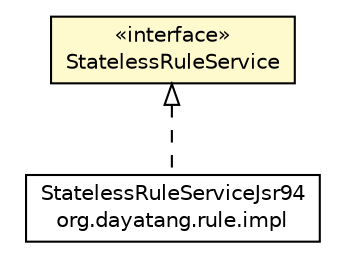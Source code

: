 #!/usr/local/bin/dot
#
# Class diagram 
# Generated by UMLGraph version R5_6_6-8-g8d7759 (http://www.umlgraph.org/)
#

digraph G {
	edge [fontname="Helvetica",fontsize=10,labelfontname="Helvetica",labelfontsize=10];
	node [fontname="Helvetica",fontsize=10,shape=plaintext];
	nodesep=0.25;
	ranksep=0.5;
	// org.dayatang.rule.impl.StatelessRuleServiceJsr94
	c89699 [label=<<table title="org.dayatang.rule.impl.StatelessRuleServiceJsr94" border="0" cellborder="1" cellspacing="0" cellpadding="2" port="p" href="./impl/StatelessRuleServiceJsr94.html">
		<tr><td><table border="0" cellspacing="0" cellpadding="1">
<tr><td align="center" balign="center"> StatelessRuleServiceJsr94 </td></tr>
<tr><td align="center" balign="center"> org.dayatang.rule.impl </td></tr>
		</table></td></tr>
		</table>>, URL="./impl/StatelessRuleServiceJsr94.html", fontname="Helvetica", fontcolor="black", fontsize=10.0];
	// org.dayatang.rule.StatelessRuleService
	c89702 [label=<<table title="org.dayatang.rule.StatelessRuleService" border="0" cellborder="1" cellspacing="0" cellpadding="2" port="p" bgcolor="lemonChiffon" href="./StatelessRuleService.html">
		<tr><td><table border="0" cellspacing="0" cellpadding="1">
<tr><td align="center" balign="center"> &#171;interface&#187; </td></tr>
<tr><td align="center" balign="center"> StatelessRuleService </td></tr>
		</table></td></tr>
		</table>>, URL="./StatelessRuleService.html", fontname="Helvetica", fontcolor="black", fontsize=10.0];
	//org.dayatang.rule.impl.StatelessRuleServiceJsr94 implements org.dayatang.rule.StatelessRuleService
	c89702:p -> c89699:p [dir=back,arrowtail=empty,style=dashed];
}

